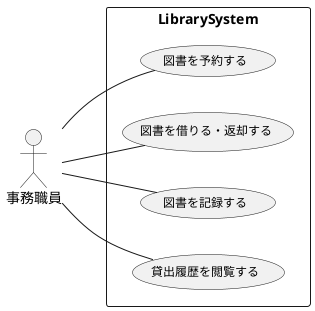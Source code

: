@startuml usecase_library
left to right direction
skinparam usecase {
  FontSize 12
}

actor 事務職員 as staff

rectangle "LibrarySystem" {
  usecase UC01 as "図書を予約する"
  usecase UC02 as "図書を借りる・返却する"
  usecase UC03 as "図書を記録する"
  usecase UC04 as "貸出履歴を閲覧する"
}

staff -- UC01
staff -- UC02

staff -- UC03
staff -- UC04

@enduml